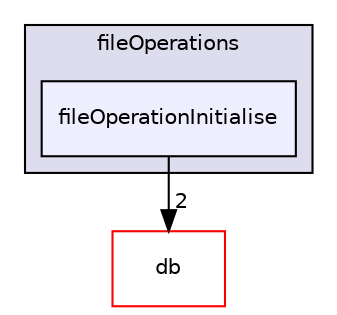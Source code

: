 digraph "src/OpenFOAM/global/fileOperations/fileOperationInitialise" {
  bgcolor=transparent;
  compound=true
  node [ fontsize="10", fontname="Helvetica"];
  edge [ labelfontsize="10", labelfontname="Helvetica"];
  subgraph clusterdir_dfe0dd853c2607dc9337b9936f8a32b0 {
    graph [ bgcolor="#ddddee", pencolor="black", label="fileOperations" fontname="Helvetica", fontsize="10", URL="dir_dfe0dd853c2607dc9337b9936f8a32b0.html"]
  dir_b5504db50b151b61c2a51dd9ce48bf8c [shape=box, label="fileOperationInitialise", style="filled", fillcolor="#eeeeff", pencolor="black", URL="dir_b5504db50b151b61c2a51dd9ce48bf8c.html"];
  }
  dir_63c634f7a7cfd679ac26c67fb30fc32f [shape=box label="db" color="red" URL="dir_63c634f7a7cfd679ac26c67fb30fc32f.html"];
  dir_b5504db50b151b61c2a51dd9ce48bf8c->dir_63c634f7a7cfd679ac26c67fb30fc32f [headlabel="2", labeldistance=1.5 headhref="dir_002404_002218.html"];
}

